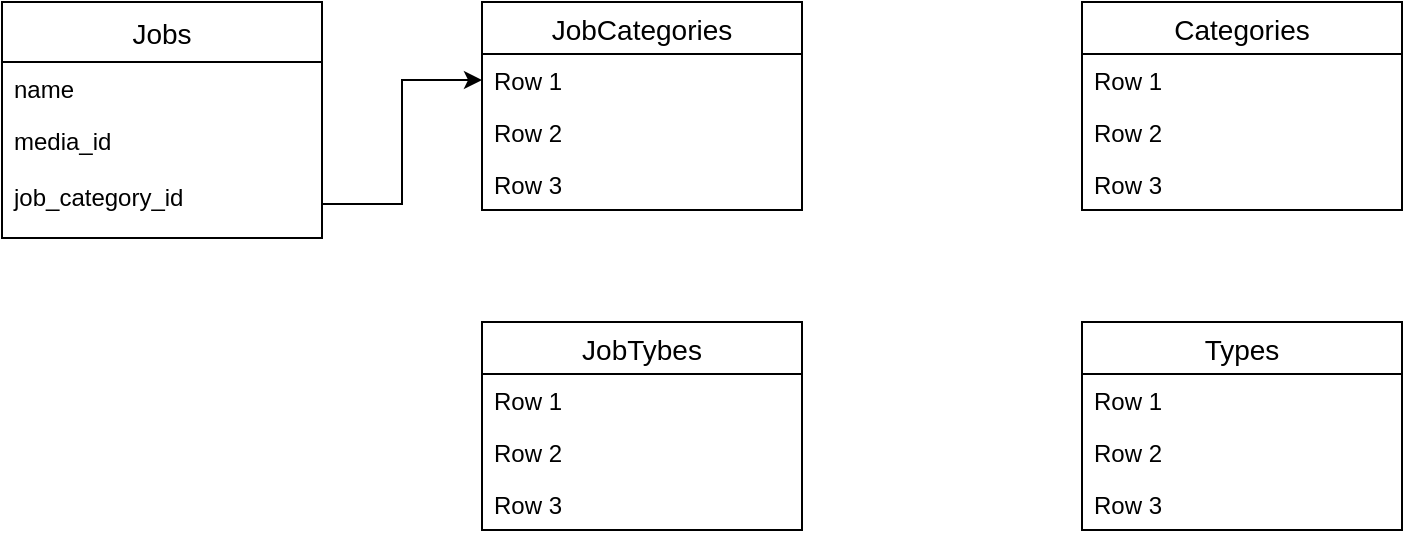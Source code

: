 <mxfile version="13.3.5" type="github"><diagram id="XYWr24Hj9tIpLAni9V8M" name="Page-1"><mxGraphModel dx="862" dy="527" grid="1" gridSize="10" guides="1" tooltips="1" connect="1" arrows="1" fold="1" page="1" pageScale="1" pageWidth="1100" pageHeight="850" background="#ffffff" math="0" shadow="0"><root><mxCell id="0"/><mxCell id="1" parent="0"/><mxCell id="JU__Rwjq6HDRR_oi-de0-1" value="Jobs" style="swimlane;fontStyle=0;childLayout=stackLayout;horizontal=1;startSize=30;horizontalStack=0;resizeParent=1;resizeParentMax=0;resizeLast=0;collapsible=1;marginBottom=0;align=center;fontSize=14;" vertex="1" parent="1"><mxGeometry x="50" y="90" width="160" height="118" as="geometry"/></mxCell><mxCell id="JU__Rwjq6HDRR_oi-de0-2" value="name" style="text;strokeColor=none;fillColor=none;spacingLeft=4;spacingRight=4;overflow=hidden;rotatable=0;points=[[0,0.5],[1,0.5]];portConstraint=eastwest;fontSize=12;" vertex="1" parent="JU__Rwjq6HDRR_oi-de0-1"><mxGeometry y="30" width="160" height="26" as="geometry"/></mxCell><mxCell id="JU__Rwjq6HDRR_oi-de0-3" value="media_id&#xa;" style="text;strokeColor=none;fillColor=none;spacingLeft=4;spacingRight=4;overflow=hidden;rotatable=0;points=[[0,0.5],[1,0.5]];portConstraint=eastwest;fontSize=12;" vertex="1" parent="JU__Rwjq6HDRR_oi-de0-1"><mxGeometry y="56" width="160" height="28" as="geometry"/></mxCell><mxCell id="JU__Rwjq6HDRR_oi-de0-4" value="job_category_id" style="text;strokeColor=none;fillColor=none;spacingLeft=4;spacingRight=4;overflow=hidden;rotatable=0;points=[[0,0.5],[1,0.5]];portConstraint=eastwest;fontSize=12;" vertex="1" parent="JU__Rwjq6HDRR_oi-de0-1"><mxGeometry y="84" width="160" height="34" as="geometry"/></mxCell><mxCell id="JU__Rwjq6HDRR_oi-de0-9" value="JobCategories" style="swimlane;fontStyle=0;childLayout=stackLayout;horizontal=1;startSize=26;horizontalStack=0;resizeParent=1;resizeParentMax=0;resizeLast=0;collapsible=1;marginBottom=0;align=center;fontSize=14;" vertex="1" parent="1"><mxGeometry x="290" y="90" width="160" height="104" as="geometry"/></mxCell><mxCell id="JU__Rwjq6HDRR_oi-de0-10" value="Row 1" style="text;strokeColor=none;fillColor=none;spacingLeft=4;spacingRight=4;overflow=hidden;rotatable=0;points=[[0,0.5],[1,0.5]];portConstraint=eastwest;fontSize=12;" vertex="1" parent="JU__Rwjq6HDRR_oi-de0-9"><mxGeometry y="26" width="160" height="26" as="geometry"/></mxCell><mxCell id="JU__Rwjq6HDRR_oi-de0-11" value="Row 2" style="text;strokeColor=none;fillColor=none;spacingLeft=4;spacingRight=4;overflow=hidden;rotatable=0;points=[[0,0.5],[1,0.5]];portConstraint=eastwest;fontSize=12;" vertex="1" parent="JU__Rwjq6HDRR_oi-de0-9"><mxGeometry y="52" width="160" height="26" as="geometry"/></mxCell><mxCell id="JU__Rwjq6HDRR_oi-de0-12" value="Row 3" style="text;strokeColor=none;fillColor=none;spacingLeft=4;spacingRight=4;overflow=hidden;rotatable=0;points=[[0,0.5],[1,0.5]];portConstraint=eastwest;fontSize=12;" vertex="1" parent="JU__Rwjq6HDRR_oi-de0-9"><mxGeometry y="78" width="160" height="26" as="geometry"/></mxCell><mxCell id="JU__Rwjq6HDRR_oi-de0-13" value="JobTybes" style="swimlane;fontStyle=0;childLayout=stackLayout;horizontal=1;startSize=26;horizontalStack=0;resizeParent=1;resizeParentMax=0;resizeLast=0;collapsible=1;marginBottom=0;align=center;fontSize=14;" vertex="1" parent="1"><mxGeometry x="290" y="250" width="160" height="104" as="geometry"/></mxCell><mxCell id="JU__Rwjq6HDRR_oi-de0-14" value="Row 1" style="text;strokeColor=none;fillColor=none;spacingLeft=4;spacingRight=4;overflow=hidden;rotatable=0;points=[[0,0.5],[1,0.5]];portConstraint=eastwest;fontSize=12;" vertex="1" parent="JU__Rwjq6HDRR_oi-de0-13"><mxGeometry y="26" width="160" height="26" as="geometry"/></mxCell><mxCell id="JU__Rwjq6HDRR_oi-de0-15" value="Row 2" style="text;strokeColor=none;fillColor=none;spacingLeft=4;spacingRight=4;overflow=hidden;rotatable=0;points=[[0,0.5],[1,0.5]];portConstraint=eastwest;fontSize=12;" vertex="1" parent="JU__Rwjq6HDRR_oi-de0-13"><mxGeometry y="52" width="160" height="26" as="geometry"/></mxCell><mxCell id="JU__Rwjq6HDRR_oi-de0-16" value="Row 3" style="text;strokeColor=none;fillColor=none;spacingLeft=4;spacingRight=4;overflow=hidden;rotatable=0;points=[[0,0.5],[1,0.5]];portConstraint=eastwest;fontSize=12;" vertex="1" parent="JU__Rwjq6HDRR_oi-de0-13"><mxGeometry y="78" width="160" height="26" as="geometry"/></mxCell><mxCell id="JU__Rwjq6HDRR_oi-de0-5" value="Types" style="swimlane;fontStyle=0;childLayout=stackLayout;horizontal=1;startSize=26;horizontalStack=0;resizeParent=1;resizeParentMax=0;resizeLast=0;collapsible=1;marginBottom=0;align=center;fontSize=14;" vertex="1" parent="1"><mxGeometry x="590" y="250" width="160" height="104" as="geometry"/></mxCell><mxCell id="JU__Rwjq6HDRR_oi-de0-6" value="Row 1" style="text;strokeColor=none;fillColor=none;spacingLeft=4;spacingRight=4;overflow=hidden;rotatable=0;points=[[0,0.5],[1,0.5]];portConstraint=eastwest;fontSize=12;" vertex="1" parent="JU__Rwjq6HDRR_oi-de0-5"><mxGeometry y="26" width="160" height="26" as="geometry"/></mxCell><mxCell id="JU__Rwjq6HDRR_oi-de0-7" value="Row 2" style="text;strokeColor=none;fillColor=none;spacingLeft=4;spacingRight=4;overflow=hidden;rotatable=0;points=[[0,0.5],[1,0.5]];portConstraint=eastwest;fontSize=12;" vertex="1" parent="JU__Rwjq6HDRR_oi-de0-5"><mxGeometry y="52" width="160" height="26" as="geometry"/></mxCell><mxCell id="JU__Rwjq6HDRR_oi-de0-8" value="Row 3" style="text;strokeColor=none;fillColor=none;spacingLeft=4;spacingRight=4;overflow=hidden;rotatable=0;points=[[0,0.5],[1,0.5]];portConstraint=eastwest;fontSize=12;" vertex="1" parent="JU__Rwjq6HDRR_oi-de0-5"><mxGeometry y="78" width="160" height="26" as="geometry"/></mxCell><mxCell id="JU__Rwjq6HDRR_oi-de0-17" value="Categories" style="swimlane;fontStyle=0;childLayout=stackLayout;horizontal=1;startSize=26;horizontalStack=0;resizeParent=1;resizeParentMax=0;resizeLast=0;collapsible=1;marginBottom=0;align=center;fontSize=14;" vertex="1" parent="1"><mxGeometry x="590" y="90" width="160" height="104" as="geometry"/></mxCell><mxCell id="JU__Rwjq6HDRR_oi-de0-18" value="Row 1" style="text;strokeColor=none;fillColor=none;spacingLeft=4;spacingRight=4;overflow=hidden;rotatable=0;points=[[0,0.5],[1,0.5]];portConstraint=eastwest;fontSize=12;" vertex="1" parent="JU__Rwjq6HDRR_oi-de0-17"><mxGeometry y="26" width="160" height="26" as="geometry"/></mxCell><mxCell id="JU__Rwjq6HDRR_oi-de0-19" value="Row 2" style="text;strokeColor=none;fillColor=none;spacingLeft=4;spacingRight=4;overflow=hidden;rotatable=0;points=[[0,0.5],[1,0.5]];portConstraint=eastwest;fontSize=12;" vertex="1" parent="JU__Rwjq6HDRR_oi-de0-17"><mxGeometry y="52" width="160" height="26" as="geometry"/></mxCell><mxCell id="JU__Rwjq6HDRR_oi-de0-20" value="Row 3" style="text;strokeColor=none;fillColor=none;spacingLeft=4;spacingRight=4;overflow=hidden;rotatable=0;points=[[0,0.5],[1,0.5]];portConstraint=eastwest;fontSize=12;" vertex="1" parent="JU__Rwjq6HDRR_oi-de0-17"><mxGeometry y="78" width="160" height="26" as="geometry"/></mxCell><mxCell id="JU__Rwjq6HDRR_oi-de0-23" style="edgeStyle=orthogonalEdgeStyle;rounded=0;orthogonalLoop=1;jettySize=auto;html=1;entryX=0;entryY=0.5;entryDx=0;entryDy=0;" edge="1" parent="1" source="JU__Rwjq6HDRR_oi-de0-4" target="JU__Rwjq6HDRR_oi-de0-10"><mxGeometry relative="1" as="geometry"/></mxCell></root></mxGraphModel></diagram></mxfile>